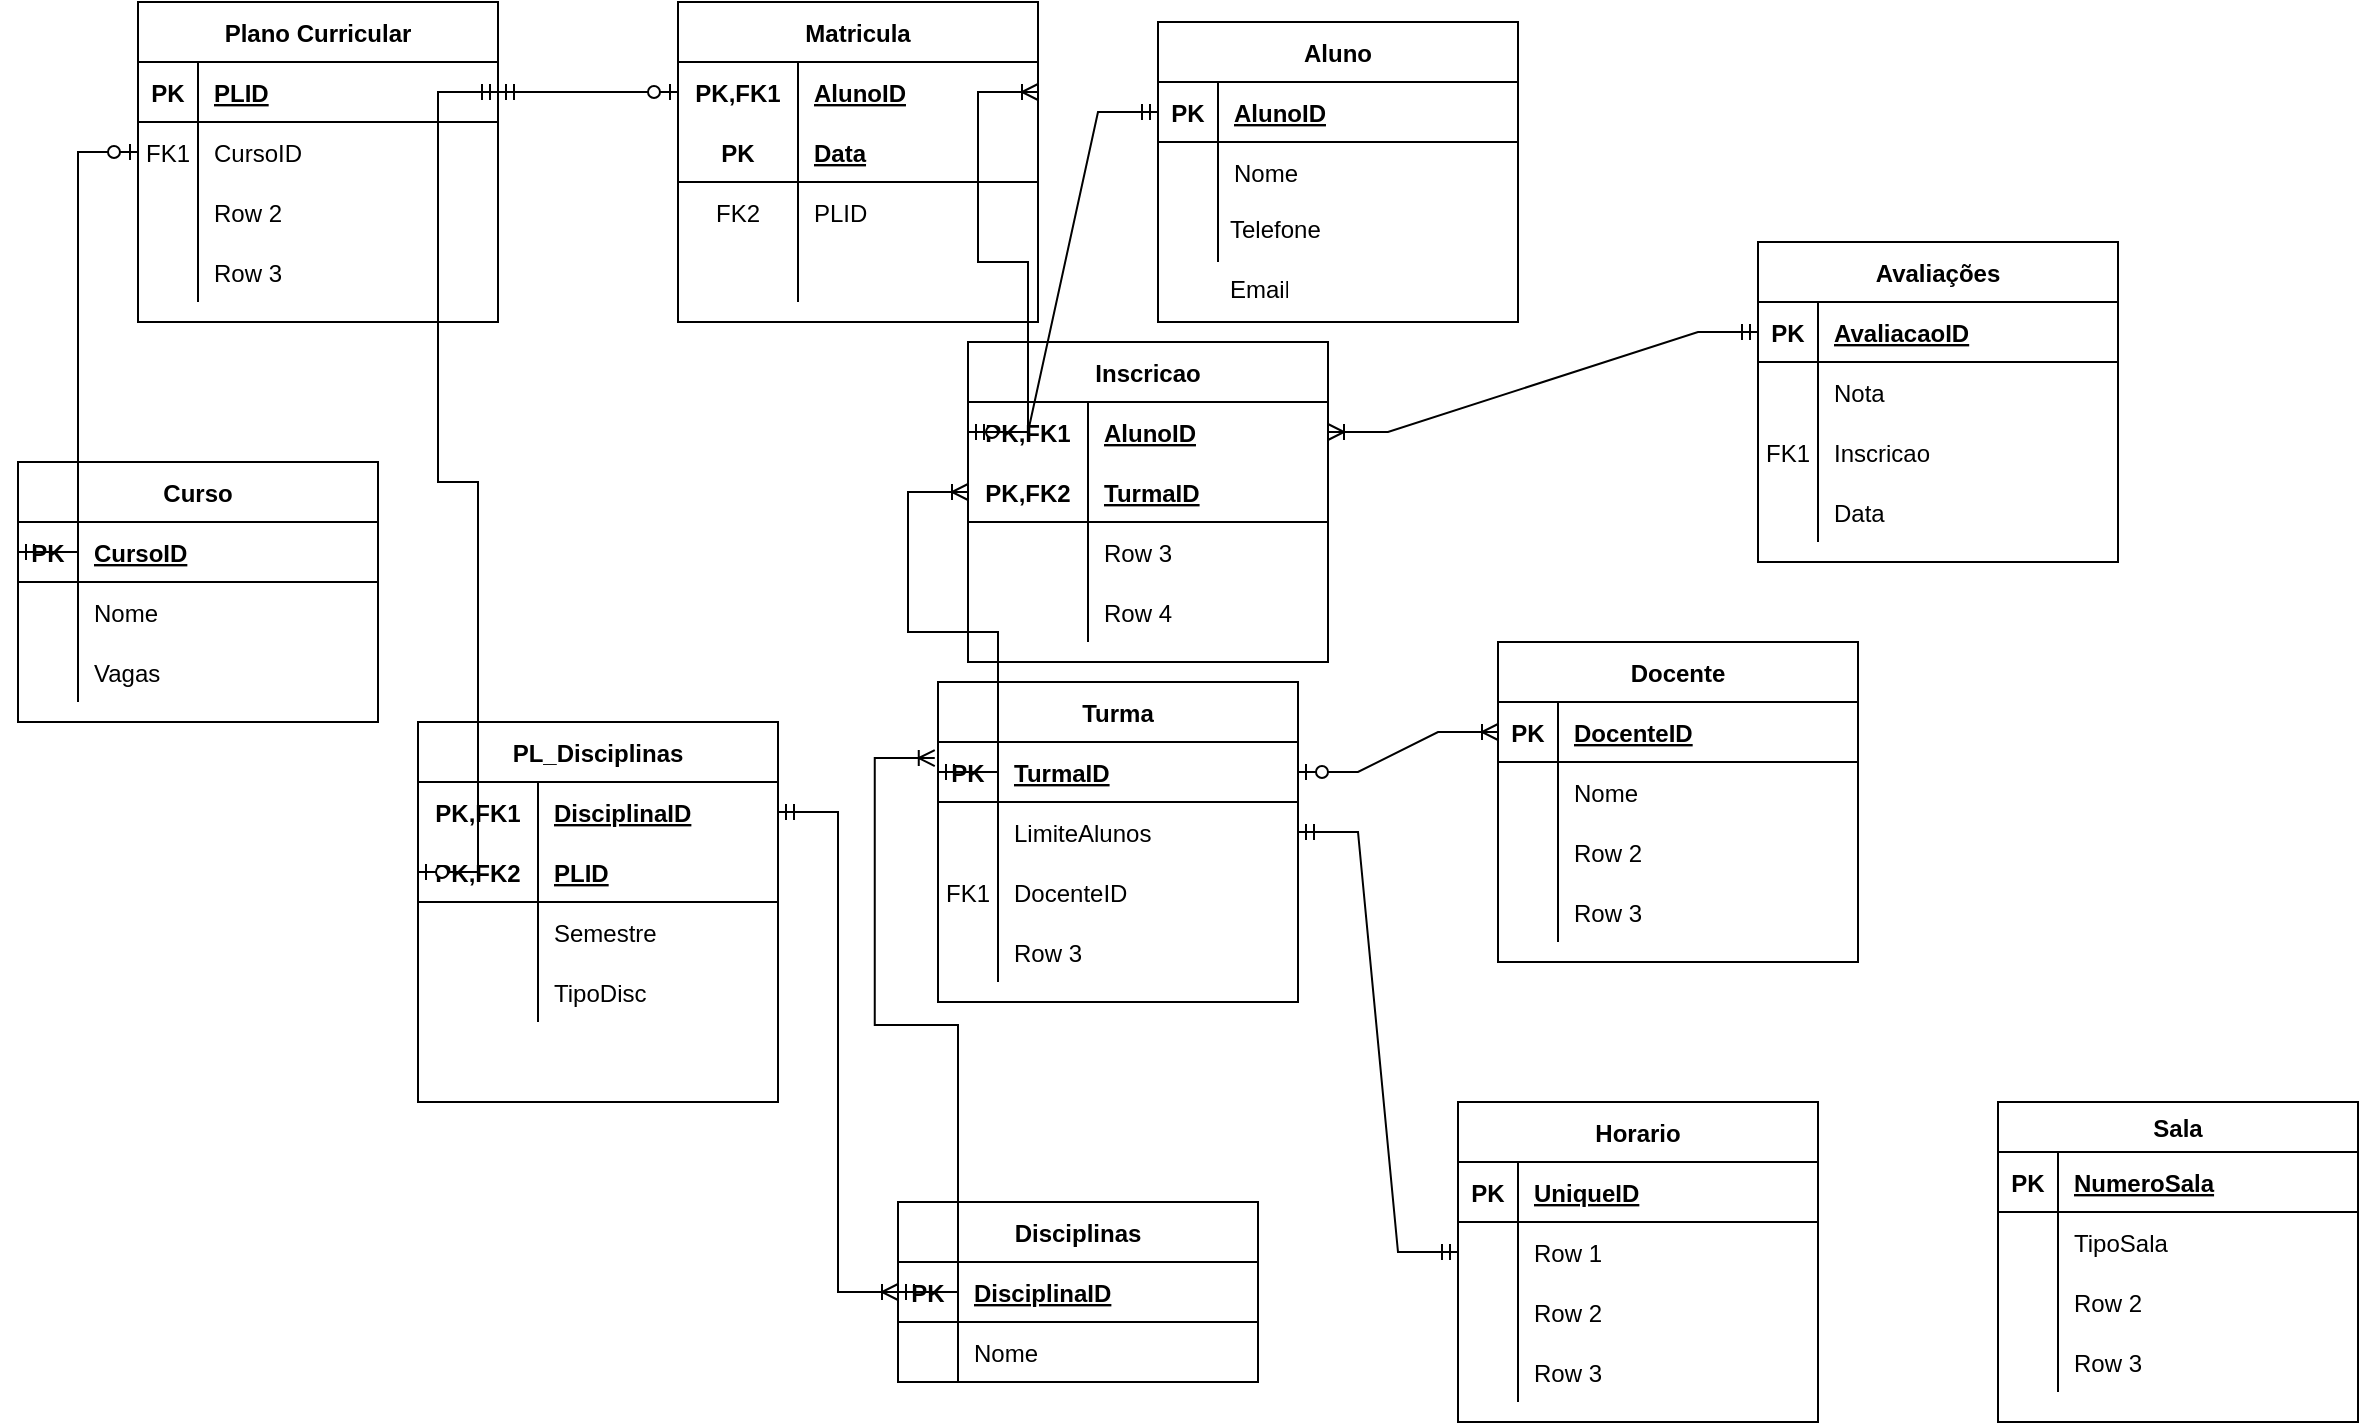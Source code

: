 <mxfile version="17.4.6" type="device"><diagram id="VZK6La9CsZSqoOiLLrhl" name="Page-1"><mxGraphModel dx="1038" dy="532" grid="1" gridSize="10" guides="1" tooltips="1" connect="1" arrows="1" fold="1" page="1" pageScale="1" pageWidth="827" pageHeight="1169" math="0" shadow="0"><root><mxCell id="0"/><mxCell id="1" parent="0"/><mxCell id="WZLXufxHh6z95BoZwG1K-1" value="Curso" style="shape=table;startSize=30;container=1;collapsible=1;childLayout=tableLayout;fixedRows=1;rowLines=0;fontStyle=1;align=center;resizeLast=1;" vertex="1" parent="1"><mxGeometry x="50" y="300" width="180" height="130" as="geometry"/></mxCell><mxCell id="WZLXufxHh6z95BoZwG1K-2" value="" style="shape=tableRow;horizontal=0;startSize=0;swimlaneHead=0;swimlaneBody=0;fillColor=none;collapsible=0;dropTarget=0;points=[[0,0.5],[1,0.5]];portConstraint=eastwest;top=0;left=0;right=0;bottom=1;" vertex="1" parent="WZLXufxHh6z95BoZwG1K-1"><mxGeometry y="30" width="180" height="30" as="geometry"/></mxCell><mxCell id="WZLXufxHh6z95BoZwG1K-3" value="PK" style="shape=partialRectangle;connectable=0;fillColor=none;top=0;left=0;bottom=0;right=0;fontStyle=1;overflow=hidden;" vertex="1" parent="WZLXufxHh6z95BoZwG1K-2"><mxGeometry width="30" height="30" as="geometry"><mxRectangle width="30" height="30" as="alternateBounds"/></mxGeometry></mxCell><mxCell id="WZLXufxHh6z95BoZwG1K-4" value="CursoID" style="shape=partialRectangle;connectable=0;fillColor=none;top=0;left=0;bottom=0;right=0;align=left;spacingLeft=6;fontStyle=5;overflow=hidden;" vertex="1" parent="WZLXufxHh6z95BoZwG1K-2"><mxGeometry x="30" width="150" height="30" as="geometry"><mxRectangle width="150" height="30" as="alternateBounds"/></mxGeometry></mxCell><mxCell id="WZLXufxHh6z95BoZwG1K-5" value="" style="shape=tableRow;horizontal=0;startSize=0;swimlaneHead=0;swimlaneBody=0;fillColor=none;collapsible=0;dropTarget=0;points=[[0,0.5],[1,0.5]];portConstraint=eastwest;top=0;left=0;right=0;bottom=0;" vertex="1" parent="WZLXufxHh6z95BoZwG1K-1"><mxGeometry y="60" width="180" height="30" as="geometry"/></mxCell><mxCell id="WZLXufxHh6z95BoZwG1K-6" value="" style="shape=partialRectangle;connectable=0;fillColor=none;top=0;left=0;bottom=0;right=0;editable=1;overflow=hidden;" vertex="1" parent="WZLXufxHh6z95BoZwG1K-5"><mxGeometry width="30" height="30" as="geometry"><mxRectangle width="30" height="30" as="alternateBounds"/></mxGeometry></mxCell><mxCell id="WZLXufxHh6z95BoZwG1K-7" value="Nome" style="shape=partialRectangle;connectable=0;fillColor=none;top=0;left=0;bottom=0;right=0;align=left;spacingLeft=6;overflow=hidden;" vertex="1" parent="WZLXufxHh6z95BoZwG1K-5"><mxGeometry x="30" width="150" height="30" as="geometry"><mxRectangle width="150" height="30" as="alternateBounds"/></mxGeometry></mxCell><mxCell id="WZLXufxHh6z95BoZwG1K-8" value="" style="shape=tableRow;horizontal=0;startSize=0;swimlaneHead=0;swimlaneBody=0;fillColor=none;collapsible=0;dropTarget=0;points=[[0,0.5],[1,0.5]];portConstraint=eastwest;top=0;left=0;right=0;bottom=0;" vertex="1" parent="WZLXufxHh6z95BoZwG1K-1"><mxGeometry y="90" width="180" height="30" as="geometry"/></mxCell><mxCell id="WZLXufxHh6z95BoZwG1K-9" value="" style="shape=partialRectangle;connectable=0;fillColor=none;top=0;left=0;bottom=0;right=0;editable=1;overflow=hidden;" vertex="1" parent="WZLXufxHh6z95BoZwG1K-8"><mxGeometry width="30" height="30" as="geometry"><mxRectangle width="30" height="30" as="alternateBounds"/></mxGeometry></mxCell><mxCell id="WZLXufxHh6z95BoZwG1K-10" value="Vagas" style="shape=partialRectangle;connectable=0;fillColor=none;top=0;left=0;bottom=0;right=0;align=left;spacingLeft=6;overflow=hidden;" vertex="1" parent="WZLXufxHh6z95BoZwG1K-8"><mxGeometry x="30" width="150" height="30" as="geometry"><mxRectangle width="150" height="30" as="alternateBounds"/></mxGeometry></mxCell><mxCell id="WZLXufxHh6z95BoZwG1K-14" value="Aluno" style="shape=table;startSize=30;container=1;collapsible=1;childLayout=tableLayout;fixedRows=1;rowLines=0;fontStyle=1;align=center;resizeLast=1;" vertex="1" parent="1"><mxGeometry x="620" y="80" width="180" height="150" as="geometry"/></mxCell><mxCell id="WZLXufxHh6z95BoZwG1K-15" value="" style="shape=tableRow;horizontal=0;startSize=0;swimlaneHead=0;swimlaneBody=0;fillColor=none;collapsible=0;dropTarget=0;points=[[0,0.5],[1,0.5]];portConstraint=eastwest;top=0;left=0;right=0;bottom=1;" vertex="1" parent="WZLXufxHh6z95BoZwG1K-14"><mxGeometry y="30" width="180" height="30" as="geometry"/></mxCell><mxCell id="WZLXufxHh6z95BoZwG1K-16" value="PK" style="shape=partialRectangle;connectable=0;fillColor=none;top=0;left=0;bottom=0;right=0;fontStyle=1;overflow=hidden;" vertex="1" parent="WZLXufxHh6z95BoZwG1K-15"><mxGeometry width="30" height="30" as="geometry"><mxRectangle width="30" height="30" as="alternateBounds"/></mxGeometry></mxCell><mxCell id="WZLXufxHh6z95BoZwG1K-17" value="AlunoID" style="shape=partialRectangle;connectable=0;fillColor=none;top=0;left=0;bottom=0;right=0;align=left;spacingLeft=6;fontStyle=5;overflow=hidden;" vertex="1" parent="WZLXufxHh6z95BoZwG1K-15"><mxGeometry x="30" width="150" height="30" as="geometry"><mxRectangle width="150" height="30" as="alternateBounds"/></mxGeometry></mxCell><mxCell id="WZLXufxHh6z95BoZwG1K-18" value="" style="shape=tableRow;horizontal=0;startSize=0;swimlaneHead=0;swimlaneBody=0;fillColor=none;collapsible=0;dropTarget=0;points=[[0,0.5],[1,0.5]];portConstraint=eastwest;top=0;left=0;right=0;bottom=0;" vertex="1" parent="WZLXufxHh6z95BoZwG1K-14"><mxGeometry y="60" width="180" height="30" as="geometry"/></mxCell><mxCell id="WZLXufxHh6z95BoZwG1K-19" value="" style="shape=partialRectangle;connectable=0;fillColor=none;top=0;left=0;bottom=0;right=0;editable=1;overflow=hidden;" vertex="1" parent="WZLXufxHh6z95BoZwG1K-18"><mxGeometry width="30" height="30" as="geometry"><mxRectangle width="30" height="30" as="alternateBounds"/></mxGeometry></mxCell><mxCell id="WZLXufxHh6z95BoZwG1K-20" value="Nome" style="shape=partialRectangle;connectable=0;fillColor=none;top=0;left=0;bottom=0;right=0;align=left;spacingLeft=6;overflow=hidden;" vertex="1" parent="WZLXufxHh6z95BoZwG1K-18"><mxGeometry x="30" width="150" height="30" as="geometry"><mxRectangle width="150" height="30" as="alternateBounds"/></mxGeometry></mxCell><mxCell id="WZLXufxHh6z95BoZwG1K-21" value="" style="shape=tableRow;horizontal=0;startSize=0;swimlaneHead=0;swimlaneBody=0;fillColor=none;collapsible=0;dropTarget=0;points=[[0,0.5],[1,0.5]];portConstraint=eastwest;top=0;left=0;right=0;bottom=0;" vertex="1" parent="WZLXufxHh6z95BoZwG1K-14"><mxGeometry y="90" width="180" height="30" as="geometry"/></mxCell><mxCell id="WZLXufxHh6z95BoZwG1K-22" value="" style="shape=partialRectangle;connectable=0;fillColor=none;top=0;left=0;bottom=0;right=0;editable=1;overflow=hidden;" vertex="1" parent="WZLXufxHh6z95BoZwG1K-21"><mxGeometry width="30" height="30" as="geometry"><mxRectangle width="30" height="30" as="alternateBounds"/></mxGeometry></mxCell><mxCell id="WZLXufxHh6z95BoZwG1K-23" value="" style="shape=partialRectangle;connectable=0;fillColor=none;top=0;left=0;bottom=0;right=0;align=left;spacingLeft=6;overflow=hidden;" vertex="1" parent="WZLXufxHh6z95BoZwG1K-21"><mxGeometry x="30" width="150" height="30" as="geometry"><mxRectangle width="150" height="30" as="alternateBounds"/></mxGeometry></mxCell><mxCell id="WZLXufxHh6z95BoZwG1K-29" value="Plano Curricular" style="shape=table;startSize=30;container=1;collapsible=1;childLayout=tableLayout;fixedRows=1;rowLines=0;fontStyle=1;align=center;resizeLast=1;" vertex="1" parent="1"><mxGeometry x="110" y="70" width="180" height="160" as="geometry"/></mxCell><mxCell id="WZLXufxHh6z95BoZwG1K-30" value="" style="shape=tableRow;horizontal=0;startSize=0;swimlaneHead=0;swimlaneBody=0;fillColor=none;collapsible=0;dropTarget=0;points=[[0,0.5],[1,0.5]];portConstraint=eastwest;top=0;left=0;right=0;bottom=1;" vertex="1" parent="WZLXufxHh6z95BoZwG1K-29"><mxGeometry y="30" width="180" height="30" as="geometry"/></mxCell><mxCell id="WZLXufxHh6z95BoZwG1K-31" value="PK" style="shape=partialRectangle;connectable=0;fillColor=none;top=0;left=0;bottom=0;right=0;fontStyle=1;overflow=hidden;" vertex="1" parent="WZLXufxHh6z95BoZwG1K-30"><mxGeometry width="30" height="30" as="geometry"><mxRectangle width="30" height="30" as="alternateBounds"/></mxGeometry></mxCell><mxCell id="WZLXufxHh6z95BoZwG1K-32" value="PLID" style="shape=partialRectangle;connectable=0;fillColor=none;top=0;left=0;bottom=0;right=0;align=left;spacingLeft=6;fontStyle=5;overflow=hidden;" vertex="1" parent="WZLXufxHh6z95BoZwG1K-30"><mxGeometry x="30" width="150" height="30" as="geometry"><mxRectangle width="150" height="30" as="alternateBounds"/></mxGeometry></mxCell><mxCell id="WZLXufxHh6z95BoZwG1K-33" value="" style="shape=tableRow;horizontal=0;startSize=0;swimlaneHead=0;swimlaneBody=0;fillColor=none;collapsible=0;dropTarget=0;points=[[0,0.5],[1,0.5]];portConstraint=eastwest;top=0;left=0;right=0;bottom=0;" vertex="1" parent="WZLXufxHh6z95BoZwG1K-29"><mxGeometry y="60" width="180" height="30" as="geometry"/></mxCell><mxCell id="WZLXufxHh6z95BoZwG1K-34" value="FK1" style="shape=partialRectangle;connectable=0;fillColor=none;top=0;left=0;bottom=0;right=0;editable=1;overflow=hidden;" vertex="1" parent="WZLXufxHh6z95BoZwG1K-33"><mxGeometry width="30" height="30" as="geometry"><mxRectangle width="30" height="30" as="alternateBounds"/></mxGeometry></mxCell><mxCell id="WZLXufxHh6z95BoZwG1K-35" value="CursoID" style="shape=partialRectangle;connectable=0;fillColor=none;top=0;left=0;bottom=0;right=0;align=left;spacingLeft=6;overflow=hidden;" vertex="1" parent="WZLXufxHh6z95BoZwG1K-33"><mxGeometry x="30" width="150" height="30" as="geometry"><mxRectangle width="150" height="30" as="alternateBounds"/></mxGeometry></mxCell><mxCell id="WZLXufxHh6z95BoZwG1K-36" value="" style="shape=tableRow;horizontal=0;startSize=0;swimlaneHead=0;swimlaneBody=0;fillColor=none;collapsible=0;dropTarget=0;points=[[0,0.5],[1,0.5]];portConstraint=eastwest;top=0;left=0;right=0;bottom=0;" vertex="1" parent="WZLXufxHh6z95BoZwG1K-29"><mxGeometry y="90" width="180" height="30" as="geometry"/></mxCell><mxCell id="WZLXufxHh6z95BoZwG1K-37" value="" style="shape=partialRectangle;connectable=0;fillColor=none;top=0;left=0;bottom=0;right=0;editable=1;overflow=hidden;" vertex="1" parent="WZLXufxHh6z95BoZwG1K-36"><mxGeometry width="30" height="30" as="geometry"><mxRectangle width="30" height="30" as="alternateBounds"/></mxGeometry></mxCell><mxCell id="WZLXufxHh6z95BoZwG1K-38" value="Row 2" style="shape=partialRectangle;connectable=0;fillColor=none;top=0;left=0;bottom=0;right=0;align=left;spacingLeft=6;overflow=hidden;" vertex="1" parent="WZLXufxHh6z95BoZwG1K-36"><mxGeometry x="30" width="150" height="30" as="geometry"><mxRectangle width="150" height="30" as="alternateBounds"/></mxGeometry></mxCell><mxCell id="WZLXufxHh6z95BoZwG1K-39" value="" style="shape=tableRow;horizontal=0;startSize=0;swimlaneHead=0;swimlaneBody=0;fillColor=none;collapsible=0;dropTarget=0;points=[[0,0.5],[1,0.5]];portConstraint=eastwest;top=0;left=0;right=0;bottom=0;" vertex="1" parent="WZLXufxHh6z95BoZwG1K-29"><mxGeometry y="120" width="180" height="30" as="geometry"/></mxCell><mxCell id="WZLXufxHh6z95BoZwG1K-40" value="" style="shape=partialRectangle;connectable=0;fillColor=none;top=0;left=0;bottom=0;right=0;editable=1;overflow=hidden;" vertex="1" parent="WZLXufxHh6z95BoZwG1K-39"><mxGeometry width="30" height="30" as="geometry"><mxRectangle width="30" height="30" as="alternateBounds"/></mxGeometry></mxCell><mxCell id="WZLXufxHh6z95BoZwG1K-41" value="Row 3" style="shape=partialRectangle;connectable=0;fillColor=none;top=0;left=0;bottom=0;right=0;align=left;spacingLeft=6;overflow=hidden;" vertex="1" parent="WZLXufxHh6z95BoZwG1K-39"><mxGeometry x="30" width="150" height="30" as="geometry"><mxRectangle width="150" height="30" as="alternateBounds"/></mxGeometry></mxCell><mxCell id="WZLXufxHh6z95BoZwG1K-42" value="" style="edgeStyle=entityRelationEdgeStyle;fontSize=12;html=1;endArrow=ERzeroToOne;startArrow=ERmandOne;rounded=0;entryX=0;entryY=0.5;entryDx=0;entryDy=0;exitX=0;exitY=0.5;exitDx=0;exitDy=0;" edge="1" parent="1" source="WZLXufxHh6z95BoZwG1K-2" target="WZLXufxHh6z95BoZwG1K-33"><mxGeometry width="100" height="100" relative="1" as="geometry"><mxPoint x="240" y="210" as="sourcePoint"/><mxPoint x="330" y="290" as="targetPoint"/></mxGeometry></mxCell><mxCell id="WZLXufxHh6z95BoZwG1K-43" value="Matricula" style="shape=table;startSize=30;container=1;collapsible=1;childLayout=tableLayout;fixedRows=1;rowLines=0;fontStyle=1;align=center;resizeLast=1;" vertex="1" parent="1"><mxGeometry x="380" y="70" width="180" height="160" as="geometry"/></mxCell><mxCell id="WZLXufxHh6z95BoZwG1K-44" value="" style="shape=tableRow;horizontal=0;startSize=0;swimlaneHead=0;swimlaneBody=0;fillColor=none;collapsible=0;dropTarget=0;points=[[0,0.5],[1,0.5]];portConstraint=eastwest;top=0;left=0;right=0;bottom=0;" vertex="1" parent="WZLXufxHh6z95BoZwG1K-43"><mxGeometry y="30" width="180" height="30" as="geometry"/></mxCell><mxCell id="WZLXufxHh6z95BoZwG1K-45" value="PK,FK1" style="shape=partialRectangle;connectable=0;fillColor=none;top=0;left=0;bottom=0;right=0;fontStyle=1;overflow=hidden;" vertex="1" parent="WZLXufxHh6z95BoZwG1K-44"><mxGeometry width="60" height="30" as="geometry"><mxRectangle width="60" height="30" as="alternateBounds"/></mxGeometry></mxCell><mxCell id="WZLXufxHh6z95BoZwG1K-46" value="AlunoID" style="shape=partialRectangle;connectable=0;fillColor=none;top=0;left=0;bottom=0;right=0;align=left;spacingLeft=6;fontStyle=5;overflow=hidden;" vertex="1" parent="WZLXufxHh6z95BoZwG1K-44"><mxGeometry x="60" width="120" height="30" as="geometry"><mxRectangle width="120" height="30" as="alternateBounds"/></mxGeometry></mxCell><mxCell id="WZLXufxHh6z95BoZwG1K-47" value="" style="shape=tableRow;horizontal=0;startSize=0;swimlaneHead=0;swimlaneBody=0;fillColor=none;collapsible=0;dropTarget=0;points=[[0,0.5],[1,0.5]];portConstraint=eastwest;top=0;left=0;right=0;bottom=1;" vertex="1" parent="WZLXufxHh6z95BoZwG1K-43"><mxGeometry y="60" width="180" height="30" as="geometry"/></mxCell><mxCell id="WZLXufxHh6z95BoZwG1K-48" value="PK" style="shape=partialRectangle;connectable=0;fillColor=none;top=0;left=0;bottom=0;right=0;fontStyle=1;overflow=hidden;" vertex="1" parent="WZLXufxHh6z95BoZwG1K-47"><mxGeometry width="60" height="30" as="geometry"><mxRectangle width="60" height="30" as="alternateBounds"/></mxGeometry></mxCell><mxCell id="WZLXufxHh6z95BoZwG1K-49" value="Data" style="shape=partialRectangle;connectable=0;fillColor=none;top=0;left=0;bottom=0;right=0;align=left;spacingLeft=6;fontStyle=5;overflow=hidden;" vertex="1" parent="WZLXufxHh6z95BoZwG1K-47"><mxGeometry x="60" width="120" height="30" as="geometry"><mxRectangle width="120" height="30" as="alternateBounds"/></mxGeometry></mxCell><mxCell id="WZLXufxHh6z95BoZwG1K-50" value="" style="shape=tableRow;horizontal=0;startSize=0;swimlaneHead=0;swimlaneBody=0;fillColor=none;collapsible=0;dropTarget=0;points=[[0,0.5],[1,0.5]];portConstraint=eastwest;top=0;left=0;right=0;bottom=0;" vertex="1" parent="WZLXufxHh6z95BoZwG1K-43"><mxGeometry y="90" width="180" height="30" as="geometry"/></mxCell><mxCell id="WZLXufxHh6z95BoZwG1K-51" value="FK2" style="shape=partialRectangle;connectable=0;fillColor=none;top=0;left=0;bottom=0;right=0;editable=1;overflow=hidden;" vertex="1" parent="WZLXufxHh6z95BoZwG1K-50"><mxGeometry width="60" height="30" as="geometry"><mxRectangle width="60" height="30" as="alternateBounds"/></mxGeometry></mxCell><mxCell id="WZLXufxHh6z95BoZwG1K-52" value="PLID" style="shape=partialRectangle;connectable=0;fillColor=none;top=0;left=0;bottom=0;right=0;align=left;spacingLeft=6;overflow=hidden;" vertex="1" parent="WZLXufxHh6z95BoZwG1K-50"><mxGeometry x="60" width="120" height="30" as="geometry"><mxRectangle width="120" height="30" as="alternateBounds"/></mxGeometry></mxCell><mxCell id="WZLXufxHh6z95BoZwG1K-53" value="" style="shape=tableRow;horizontal=0;startSize=0;swimlaneHead=0;swimlaneBody=0;fillColor=none;collapsible=0;dropTarget=0;points=[[0,0.5],[1,0.5]];portConstraint=eastwest;top=0;left=0;right=0;bottom=0;" vertex="1" parent="WZLXufxHh6z95BoZwG1K-43"><mxGeometry y="120" width="180" height="30" as="geometry"/></mxCell><mxCell id="WZLXufxHh6z95BoZwG1K-54" value="" style="shape=partialRectangle;connectable=0;fillColor=none;top=0;left=0;bottom=0;right=0;editable=1;overflow=hidden;" vertex="1" parent="WZLXufxHh6z95BoZwG1K-53"><mxGeometry width="60" height="30" as="geometry"><mxRectangle width="60" height="30" as="alternateBounds"/></mxGeometry></mxCell><mxCell id="WZLXufxHh6z95BoZwG1K-55" value="" style="shape=partialRectangle;connectable=0;fillColor=none;top=0;left=0;bottom=0;right=0;align=left;spacingLeft=6;overflow=hidden;" vertex="1" parent="WZLXufxHh6z95BoZwG1K-53"><mxGeometry x="60" width="120" height="30" as="geometry"><mxRectangle width="120" height="30" as="alternateBounds"/></mxGeometry></mxCell><object label="Disciplinas" semestre="" tipo="" id="WZLXufxHh6z95BoZwG1K-59"><mxCell style="shape=table;startSize=30;container=1;collapsible=1;childLayout=tableLayout;fixedRows=1;rowLines=0;fontStyle=1;align=center;resizeLast=1;" vertex="1" parent="1"><mxGeometry x="490" y="670" width="180" height="90" as="geometry"/></mxCell></object><mxCell id="WZLXufxHh6z95BoZwG1K-60" value="" style="shape=tableRow;horizontal=0;startSize=0;swimlaneHead=0;swimlaneBody=0;fillColor=none;collapsible=0;dropTarget=0;points=[[0,0.5],[1,0.5]];portConstraint=eastwest;top=0;left=0;right=0;bottom=1;" vertex="1" parent="WZLXufxHh6z95BoZwG1K-59"><mxGeometry y="30" width="180" height="30" as="geometry"/></mxCell><mxCell id="WZLXufxHh6z95BoZwG1K-61" value="PK" style="shape=partialRectangle;connectable=0;fillColor=none;top=0;left=0;bottom=0;right=0;fontStyle=1;overflow=hidden;" vertex="1" parent="WZLXufxHh6z95BoZwG1K-60"><mxGeometry width="30" height="30" as="geometry"><mxRectangle width="30" height="30" as="alternateBounds"/></mxGeometry></mxCell><mxCell id="WZLXufxHh6z95BoZwG1K-62" value="DisciplinaID" style="shape=partialRectangle;connectable=0;fillColor=none;top=0;left=0;bottom=0;right=0;align=left;spacingLeft=6;fontStyle=5;overflow=hidden;" vertex="1" parent="WZLXufxHh6z95BoZwG1K-60"><mxGeometry x="30" width="150" height="30" as="geometry"><mxRectangle width="150" height="30" as="alternateBounds"/></mxGeometry></mxCell><mxCell id="WZLXufxHh6z95BoZwG1K-63" value="" style="shape=tableRow;horizontal=0;startSize=0;swimlaneHead=0;swimlaneBody=0;fillColor=none;collapsible=0;dropTarget=0;points=[[0,0.5],[1,0.5]];portConstraint=eastwest;top=0;left=0;right=0;bottom=0;" vertex="1" parent="WZLXufxHh6z95BoZwG1K-59"><mxGeometry y="60" width="180" height="30" as="geometry"/></mxCell><mxCell id="WZLXufxHh6z95BoZwG1K-64" value="" style="shape=partialRectangle;connectable=0;fillColor=none;top=0;left=0;bottom=0;right=0;editable=1;overflow=hidden;" vertex="1" parent="WZLXufxHh6z95BoZwG1K-63"><mxGeometry width="30" height="30" as="geometry"><mxRectangle width="30" height="30" as="alternateBounds"/></mxGeometry></mxCell><mxCell id="WZLXufxHh6z95BoZwG1K-65" value="Nome" style="shape=partialRectangle;connectable=0;fillColor=none;top=0;left=0;bottom=0;right=0;align=left;spacingLeft=6;overflow=hidden;" vertex="1" parent="WZLXufxHh6z95BoZwG1K-63"><mxGeometry x="30" width="150" height="30" as="geometry"><mxRectangle width="150" height="30" as="alternateBounds"/></mxGeometry></mxCell><mxCell id="WZLXufxHh6z95BoZwG1K-77" value="Telefone" style="text;strokeColor=none;fillColor=none;spacingLeft=4;spacingRight=4;overflow=hidden;rotatable=0;points=[[0,0.5],[1,0.5]];portConstraint=eastwest;fontSize=12;" vertex="1" parent="1"><mxGeometry x="650" y="170" width="120" height="30" as="geometry"/></mxCell><mxCell id="WZLXufxHh6z95BoZwG1K-78" value="Email" style="text;strokeColor=none;fillColor=none;spacingLeft=4;spacingRight=4;overflow=hidden;rotatable=0;points=[[0,0.5],[1,0.5]];portConstraint=eastwest;fontSize=12;" vertex="1" parent="1"><mxGeometry x="650" y="200" width="40" height="30" as="geometry"/></mxCell><mxCell id="WZLXufxHh6z95BoZwG1K-81" value="PL_Disciplinas" style="shape=table;startSize=30;container=1;collapsible=1;childLayout=tableLayout;fixedRows=1;rowLines=0;fontStyle=1;align=center;resizeLast=1;" vertex="1" parent="1"><mxGeometry x="250" y="430" width="180" height="190" as="geometry"/></mxCell><mxCell id="WZLXufxHh6z95BoZwG1K-82" value="" style="shape=tableRow;horizontal=0;startSize=0;swimlaneHead=0;swimlaneBody=0;fillColor=none;collapsible=0;dropTarget=0;points=[[0,0.5],[1,0.5]];portConstraint=eastwest;top=0;left=0;right=0;bottom=0;" vertex="1" parent="WZLXufxHh6z95BoZwG1K-81"><mxGeometry y="30" width="180" height="30" as="geometry"/></mxCell><mxCell id="WZLXufxHh6z95BoZwG1K-83" value="PK,FK1" style="shape=partialRectangle;connectable=0;fillColor=none;top=0;left=0;bottom=0;right=0;fontStyle=1;overflow=hidden;" vertex="1" parent="WZLXufxHh6z95BoZwG1K-82"><mxGeometry width="60" height="30" as="geometry"><mxRectangle width="60" height="30" as="alternateBounds"/></mxGeometry></mxCell><mxCell id="WZLXufxHh6z95BoZwG1K-84" value="DisciplinaID" style="shape=partialRectangle;connectable=0;fillColor=none;top=0;left=0;bottom=0;right=0;align=left;spacingLeft=6;fontStyle=5;overflow=hidden;" vertex="1" parent="WZLXufxHh6z95BoZwG1K-82"><mxGeometry x="60" width="120" height="30" as="geometry"><mxRectangle width="120" height="30" as="alternateBounds"/></mxGeometry></mxCell><mxCell id="WZLXufxHh6z95BoZwG1K-85" value="" style="shape=tableRow;horizontal=0;startSize=0;swimlaneHead=0;swimlaneBody=0;fillColor=none;collapsible=0;dropTarget=0;points=[[0,0.5],[1,0.5]];portConstraint=eastwest;top=0;left=0;right=0;bottom=1;" vertex="1" parent="WZLXufxHh6z95BoZwG1K-81"><mxGeometry y="60" width="180" height="30" as="geometry"/></mxCell><mxCell id="WZLXufxHh6z95BoZwG1K-86" value="PK,FK2" style="shape=partialRectangle;connectable=0;fillColor=none;top=0;left=0;bottom=0;right=0;fontStyle=1;overflow=hidden;" vertex="1" parent="WZLXufxHh6z95BoZwG1K-85"><mxGeometry width="60" height="30" as="geometry"><mxRectangle width="60" height="30" as="alternateBounds"/></mxGeometry></mxCell><mxCell id="WZLXufxHh6z95BoZwG1K-87" value="PLID" style="shape=partialRectangle;connectable=0;fillColor=none;top=0;left=0;bottom=0;right=0;align=left;spacingLeft=6;fontStyle=5;overflow=hidden;" vertex="1" parent="WZLXufxHh6z95BoZwG1K-85"><mxGeometry x="60" width="120" height="30" as="geometry"><mxRectangle width="120" height="30" as="alternateBounds"/></mxGeometry></mxCell><mxCell id="WZLXufxHh6z95BoZwG1K-88" value="" style="shape=tableRow;horizontal=0;startSize=0;swimlaneHead=0;swimlaneBody=0;fillColor=none;collapsible=0;dropTarget=0;points=[[0,0.5],[1,0.5]];portConstraint=eastwest;top=0;left=0;right=0;bottom=0;" vertex="1" parent="WZLXufxHh6z95BoZwG1K-81"><mxGeometry y="90" width="180" height="30" as="geometry"/></mxCell><mxCell id="WZLXufxHh6z95BoZwG1K-89" value="" style="shape=partialRectangle;connectable=0;fillColor=none;top=0;left=0;bottom=0;right=0;editable=1;overflow=hidden;" vertex="1" parent="WZLXufxHh6z95BoZwG1K-88"><mxGeometry width="60" height="30" as="geometry"><mxRectangle width="60" height="30" as="alternateBounds"/></mxGeometry></mxCell><mxCell id="WZLXufxHh6z95BoZwG1K-90" value="Semestre" style="shape=partialRectangle;connectable=0;fillColor=none;top=0;left=0;bottom=0;right=0;align=left;spacingLeft=6;overflow=hidden;" vertex="1" parent="WZLXufxHh6z95BoZwG1K-88"><mxGeometry x="60" width="120" height="30" as="geometry"><mxRectangle width="120" height="30" as="alternateBounds"/></mxGeometry></mxCell><mxCell id="WZLXufxHh6z95BoZwG1K-91" value="" style="shape=tableRow;horizontal=0;startSize=0;swimlaneHead=0;swimlaneBody=0;fillColor=none;collapsible=0;dropTarget=0;points=[[0,0.5],[1,0.5]];portConstraint=eastwest;top=0;left=0;right=0;bottom=0;" vertex="1" parent="WZLXufxHh6z95BoZwG1K-81"><mxGeometry y="120" width="180" height="30" as="geometry"/></mxCell><mxCell id="WZLXufxHh6z95BoZwG1K-92" value="" style="shape=partialRectangle;connectable=0;fillColor=none;top=0;left=0;bottom=0;right=0;editable=1;overflow=hidden;" vertex="1" parent="WZLXufxHh6z95BoZwG1K-91"><mxGeometry width="60" height="30" as="geometry"><mxRectangle width="60" height="30" as="alternateBounds"/></mxGeometry></mxCell><mxCell id="WZLXufxHh6z95BoZwG1K-93" value="TipoDisc" style="shape=partialRectangle;connectable=0;fillColor=none;top=0;left=0;bottom=0;right=0;align=left;spacingLeft=6;overflow=hidden;" vertex="1" parent="WZLXufxHh6z95BoZwG1K-91"><mxGeometry x="60" width="120" height="30" as="geometry"><mxRectangle width="120" height="30" as="alternateBounds"/></mxGeometry></mxCell><mxCell id="WZLXufxHh6z95BoZwG1K-97" value="" style="edgeStyle=entityRelationEdgeStyle;fontSize=12;html=1;endArrow=ERzeroToOne;startArrow=ERmandOne;rounded=0;entryX=0;entryY=0.5;entryDx=0;entryDy=0;exitX=1;exitY=0.5;exitDx=0;exitDy=0;" edge="1" parent="1" source="WZLXufxHh6z95BoZwG1K-30" target="WZLXufxHh6z95BoZwG1K-44"><mxGeometry width="100" height="100" relative="1" as="geometry"><mxPoint x="360" y="370" as="sourcePoint"/><mxPoint x="460" y="270" as="targetPoint"/></mxGeometry></mxCell><mxCell id="WZLXufxHh6z95BoZwG1K-98" value="" style="edgeStyle=entityRelationEdgeStyle;fontSize=12;html=1;endArrow=ERzeroToOne;startArrow=ERmandOne;rounded=0;entryX=0;entryY=0.5;entryDx=0;entryDy=0;exitX=1;exitY=0.5;exitDx=0;exitDy=0;" edge="1" parent="1" source="WZLXufxHh6z95BoZwG1K-30" target="WZLXufxHh6z95BoZwG1K-85"><mxGeometry width="100" height="100" relative="1" as="geometry"><mxPoint x="360" y="370" as="sourcePoint"/><mxPoint x="460" y="270" as="targetPoint"/></mxGeometry></mxCell><mxCell id="WZLXufxHh6z95BoZwG1K-102" value="Turma" style="shape=table;startSize=30;container=1;collapsible=1;childLayout=tableLayout;fixedRows=1;rowLines=0;fontStyle=1;align=center;resizeLast=1;" vertex="1" parent="1"><mxGeometry x="510" y="410" width="180" height="160" as="geometry"/></mxCell><mxCell id="WZLXufxHh6z95BoZwG1K-103" value="" style="shape=tableRow;horizontal=0;startSize=0;swimlaneHead=0;swimlaneBody=0;fillColor=none;collapsible=0;dropTarget=0;points=[[0,0.5],[1,0.5]];portConstraint=eastwest;top=0;left=0;right=0;bottom=1;" vertex="1" parent="WZLXufxHh6z95BoZwG1K-102"><mxGeometry y="30" width="180" height="30" as="geometry"/></mxCell><mxCell id="WZLXufxHh6z95BoZwG1K-104" value="PK" style="shape=partialRectangle;connectable=0;fillColor=none;top=0;left=0;bottom=0;right=0;fontStyle=1;overflow=hidden;" vertex="1" parent="WZLXufxHh6z95BoZwG1K-103"><mxGeometry width="30" height="30" as="geometry"><mxRectangle width="30" height="30" as="alternateBounds"/></mxGeometry></mxCell><mxCell id="WZLXufxHh6z95BoZwG1K-105" value="TurmaID" style="shape=partialRectangle;connectable=0;fillColor=none;top=0;left=0;bottom=0;right=0;align=left;spacingLeft=6;fontStyle=5;overflow=hidden;" vertex="1" parent="WZLXufxHh6z95BoZwG1K-103"><mxGeometry x="30" width="150" height="30" as="geometry"><mxRectangle width="150" height="30" as="alternateBounds"/></mxGeometry></mxCell><mxCell id="WZLXufxHh6z95BoZwG1K-106" value="" style="shape=tableRow;horizontal=0;startSize=0;swimlaneHead=0;swimlaneBody=0;fillColor=none;collapsible=0;dropTarget=0;points=[[0,0.5],[1,0.5]];portConstraint=eastwest;top=0;left=0;right=0;bottom=0;" vertex="1" parent="WZLXufxHh6z95BoZwG1K-102"><mxGeometry y="60" width="180" height="30" as="geometry"/></mxCell><mxCell id="WZLXufxHh6z95BoZwG1K-107" value="" style="shape=partialRectangle;connectable=0;fillColor=none;top=0;left=0;bottom=0;right=0;editable=1;overflow=hidden;" vertex="1" parent="WZLXufxHh6z95BoZwG1K-106"><mxGeometry width="30" height="30" as="geometry"><mxRectangle width="30" height="30" as="alternateBounds"/></mxGeometry></mxCell><mxCell id="WZLXufxHh6z95BoZwG1K-108" value="LimiteAlunos" style="shape=partialRectangle;connectable=0;fillColor=none;top=0;left=0;bottom=0;right=0;align=left;spacingLeft=6;overflow=hidden;" vertex="1" parent="WZLXufxHh6z95BoZwG1K-106"><mxGeometry x="30" width="150" height="30" as="geometry"><mxRectangle width="150" height="30" as="alternateBounds"/></mxGeometry></mxCell><mxCell id="WZLXufxHh6z95BoZwG1K-109" value="" style="shape=tableRow;horizontal=0;startSize=0;swimlaneHead=0;swimlaneBody=0;fillColor=none;collapsible=0;dropTarget=0;points=[[0,0.5],[1,0.5]];portConstraint=eastwest;top=0;left=0;right=0;bottom=0;" vertex="1" parent="WZLXufxHh6z95BoZwG1K-102"><mxGeometry y="90" width="180" height="30" as="geometry"/></mxCell><mxCell id="WZLXufxHh6z95BoZwG1K-110" value="FK1" style="shape=partialRectangle;connectable=0;fillColor=none;top=0;left=0;bottom=0;right=0;editable=1;overflow=hidden;" vertex="1" parent="WZLXufxHh6z95BoZwG1K-109"><mxGeometry width="30" height="30" as="geometry"><mxRectangle width="30" height="30" as="alternateBounds"/></mxGeometry></mxCell><mxCell id="WZLXufxHh6z95BoZwG1K-111" value="DocenteID" style="shape=partialRectangle;connectable=0;fillColor=none;top=0;left=0;bottom=0;right=0;align=left;spacingLeft=6;overflow=hidden;" vertex="1" parent="WZLXufxHh6z95BoZwG1K-109"><mxGeometry x="30" width="150" height="30" as="geometry"><mxRectangle width="150" height="30" as="alternateBounds"/></mxGeometry></mxCell><mxCell id="WZLXufxHh6z95BoZwG1K-112" value="" style="shape=tableRow;horizontal=0;startSize=0;swimlaneHead=0;swimlaneBody=0;fillColor=none;collapsible=0;dropTarget=0;points=[[0,0.5],[1,0.5]];portConstraint=eastwest;top=0;left=0;right=0;bottom=0;" vertex="1" parent="WZLXufxHh6z95BoZwG1K-102"><mxGeometry y="120" width="180" height="30" as="geometry"/></mxCell><mxCell id="WZLXufxHh6z95BoZwG1K-113" value="" style="shape=partialRectangle;connectable=0;fillColor=none;top=0;left=0;bottom=0;right=0;editable=1;overflow=hidden;" vertex="1" parent="WZLXufxHh6z95BoZwG1K-112"><mxGeometry width="30" height="30" as="geometry"><mxRectangle width="30" height="30" as="alternateBounds"/></mxGeometry></mxCell><mxCell id="WZLXufxHh6z95BoZwG1K-114" value="Row 3" style="shape=partialRectangle;connectable=0;fillColor=none;top=0;left=0;bottom=0;right=0;align=left;spacingLeft=6;overflow=hidden;" vertex="1" parent="WZLXufxHh6z95BoZwG1K-112"><mxGeometry x="30" width="150" height="30" as="geometry"><mxRectangle width="150" height="30" as="alternateBounds"/></mxGeometry></mxCell><mxCell id="WZLXufxHh6z95BoZwG1K-116" value="Docente" style="shape=table;startSize=30;container=1;collapsible=1;childLayout=tableLayout;fixedRows=1;rowLines=0;fontStyle=1;align=center;resizeLast=1;" vertex="1" parent="1"><mxGeometry x="790" y="390" width="180" height="160" as="geometry"/></mxCell><mxCell id="WZLXufxHh6z95BoZwG1K-117" value="" style="shape=tableRow;horizontal=0;startSize=0;swimlaneHead=0;swimlaneBody=0;fillColor=none;collapsible=0;dropTarget=0;points=[[0,0.5],[1,0.5]];portConstraint=eastwest;top=0;left=0;right=0;bottom=1;" vertex="1" parent="WZLXufxHh6z95BoZwG1K-116"><mxGeometry y="30" width="180" height="30" as="geometry"/></mxCell><mxCell id="WZLXufxHh6z95BoZwG1K-118" value="PK" style="shape=partialRectangle;connectable=0;fillColor=none;top=0;left=0;bottom=0;right=0;fontStyle=1;overflow=hidden;" vertex="1" parent="WZLXufxHh6z95BoZwG1K-117"><mxGeometry width="30" height="30" as="geometry"><mxRectangle width="30" height="30" as="alternateBounds"/></mxGeometry></mxCell><mxCell id="WZLXufxHh6z95BoZwG1K-119" value="DocenteID" style="shape=partialRectangle;connectable=0;fillColor=none;top=0;left=0;bottom=0;right=0;align=left;spacingLeft=6;fontStyle=5;overflow=hidden;" vertex="1" parent="WZLXufxHh6z95BoZwG1K-117"><mxGeometry x="30" width="150" height="30" as="geometry"><mxRectangle width="150" height="30" as="alternateBounds"/></mxGeometry></mxCell><mxCell id="WZLXufxHh6z95BoZwG1K-120" value="" style="shape=tableRow;horizontal=0;startSize=0;swimlaneHead=0;swimlaneBody=0;fillColor=none;collapsible=0;dropTarget=0;points=[[0,0.5],[1,0.5]];portConstraint=eastwest;top=0;left=0;right=0;bottom=0;" vertex="1" parent="WZLXufxHh6z95BoZwG1K-116"><mxGeometry y="60" width="180" height="30" as="geometry"/></mxCell><mxCell id="WZLXufxHh6z95BoZwG1K-121" value="" style="shape=partialRectangle;connectable=0;fillColor=none;top=0;left=0;bottom=0;right=0;editable=1;overflow=hidden;" vertex="1" parent="WZLXufxHh6z95BoZwG1K-120"><mxGeometry width="30" height="30" as="geometry"><mxRectangle width="30" height="30" as="alternateBounds"/></mxGeometry></mxCell><mxCell id="WZLXufxHh6z95BoZwG1K-122" value="Nome" style="shape=partialRectangle;connectable=0;fillColor=none;top=0;left=0;bottom=0;right=0;align=left;spacingLeft=6;overflow=hidden;" vertex="1" parent="WZLXufxHh6z95BoZwG1K-120"><mxGeometry x="30" width="150" height="30" as="geometry"><mxRectangle width="150" height="30" as="alternateBounds"/></mxGeometry></mxCell><mxCell id="WZLXufxHh6z95BoZwG1K-123" value="" style="shape=tableRow;horizontal=0;startSize=0;swimlaneHead=0;swimlaneBody=0;fillColor=none;collapsible=0;dropTarget=0;points=[[0,0.5],[1,0.5]];portConstraint=eastwest;top=0;left=0;right=0;bottom=0;" vertex="1" parent="WZLXufxHh6z95BoZwG1K-116"><mxGeometry y="90" width="180" height="30" as="geometry"/></mxCell><mxCell id="WZLXufxHh6z95BoZwG1K-124" value="" style="shape=partialRectangle;connectable=0;fillColor=none;top=0;left=0;bottom=0;right=0;editable=1;overflow=hidden;" vertex="1" parent="WZLXufxHh6z95BoZwG1K-123"><mxGeometry width="30" height="30" as="geometry"><mxRectangle width="30" height="30" as="alternateBounds"/></mxGeometry></mxCell><mxCell id="WZLXufxHh6z95BoZwG1K-125" value="Row 2" style="shape=partialRectangle;connectable=0;fillColor=none;top=0;left=0;bottom=0;right=0;align=left;spacingLeft=6;overflow=hidden;" vertex="1" parent="WZLXufxHh6z95BoZwG1K-123"><mxGeometry x="30" width="150" height="30" as="geometry"><mxRectangle width="150" height="30" as="alternateBounds"/></mxGeometry></mxCell><mxCell id="WZLXufxHh6z95BoZwG1K-126" value="" style="shape=tableRow;horizontal=0;startSize=0;swimlaneHead=0;swimlaneBody=0;fillColor=none;collapsible=0;dropTarget=0;points=[[0,0.5],[1,0.5]];portConstraint=eastwest;top=0;left=0;right=0;bottom=0;" vertex="1" parent="WZLXufxHh6z95BoZwG1K-116"><mxGeometry y="120" width="180" height="30" as="geometry"/></mxCell><mxCell id="WZLXufxHh6z95BoZwG1K-127" value="" style="shape=partialRectangle;connectable=0;fillColor=none;top=0;left=0;bottom=0;right=0;editable=1;overflow=hidden;" vertex="1" parent="WZLXufxHh6z95BoZwG1K-126"><mxGeometry width="30" height="30" as="geometry"><mxRectangle width="30" height="30" as="alternateBounds"/></mxGeometry></mxCell><mxCell id="WZLXufxHh6z95BoZwG1K-128" value="Row 3" style="shape=partialRectangle;connectable=0;fillColor=none;top=0;left=0;bottom=0;right=0;align=left;spacingLeft=6;overflow=hidden;" vertex="1" parent="WZLXufxHh6z95BoZwG1K-126"><mxGeometry x="30" width="150" height="30" as="geometry"><mxRectangle width="150" height="30" as="alternateBounds"/></mxGeometry></mxCell><mxCell id="WZLXufxHh6z95BoZwG1K-130" value="Inscricao" style="shape=table;startSize=30;container=1;collapsible=1;childLayout=tableLayout;fixedRows=1;rowLines=0;fontStyle=1;align=center;resizeLast=1;" vertex="1" parent="1"><mxGeometry x="525" y="240" width="180" height="160" as="geometry"/></mxCell><mxCell id="WZLXufxHh6z95BoZwG1K-131" value="" style="shape=tableRow;horizontal=0;startSize=0;swimlaneHead=0;swimlaneBody=0;fillColor=none;collapsible=0;dropTarget=0;points=[[0,0.5],[1,0.5]];portConstraint=eastwest;top=0;left=0;right=0;bottom=0;" vertex="1" parent="WZLXufxHh6z95BoZwG1K-130"><mxGeometry y="30" width="180" height="30" as="geometry"/></mxCell><mxCell id="WZLXufxHh6z95BoZwG1K-132" value="PK,FK1" style="shape=partialRectangle;connectable=0;fillColor=none;top=0;left=0;bottom=0;right=0;fontStyle=1;overflow=hidden;" vertex="1" parent="WZLXufxHh6z95BoZwG1K-131"><mxGeometry width="60" height="30" as="geometry"><mxRectangle width="60" height="30" as="alternateBounds"/></mxGeometry></mxCell><mxCell id="WZLXufxHh6z95BoZwG1K-133" value="AlunoID" style="shape=partialRectangle;connectable=0;fillColor=none;top=0;left=0;bottom=0;right=0;align=left;spacingLeft=6;fontStyle=5;overflow=hidden;" vertex="1" parent="WZLXufxHh6z95BoZwG1K-131"><mxGeometry x="60" width="120" height="30" as="geometry"><mxRectangle width="120" height="30" as="alternateBounds"/></mxGeometry></mxCell><mxCell id="WZLXufxHh6z95BoZwG1K-134" value="" style="shape=tableRow;horizontal=0;startSize=0;swimlaneHead=0;swimlaneBody=0;fillColor=none;collapsible=0;dropTarget=0;points=[[0,0.5],[1,0.5]];portConstraint=eastwest;top=0;left=0;right=0;bottom=1;" vertex="1" parent="WZLXufxHh6z95BoZwG1K-130"><mxGeometry y="60" width="180" height="30" as="geometry"/></mxCell><mxCell id="WZLXufxHh6z95BoZwG1K-135" value="PK,FK2" style="shape=partialRectangle;connectable=0;fillColor=none;top=0;left=0;bottom=0;right=0;fontStyle=1;overflow=hidden;" vertex="1" parent="WZLXufxHh6z95BoZwG1K-134"><mxGeometry width="60" height="30" as="geometry"><mxRectangle width="60" height="30" as="alternateBounds"/></mxGeometry></mxCell><mxCell id="WZLXufxHh6z95BoZwG1K-136" value="TurmaID" style="shape=partialRectangle;connectable=0;fillColor=none;top=0;left=0;bottom=0;right=0;align=left;spacingLeft=6;fontStyle=5;overflow=hidden;" vertex="1" parent="WZLXufxHh6z95BoZwG1K-134"><mxGeometry x="60" width="120" height="30" as="geometry"><mxRectangle width="120" height="30" as="alternateBounds"/></mxGeometry></mxCell><mxCell id="WZLXufxHh6z95BoZwG1K-137" value="" style="shape=tableRow;horizontal=0;startSize=0;swimlaneHead=0;swimlaneBody=0;fillColor=none;collapsible=0;dropTarget=0;points=[[0,0.5],[1,0.5]];portConstraint=eastwest;top=0;left=0;right=0;bottom=0;" vertex="1" parent="WZLXufxHh6z95BoZwG1K-130"><mxGeometry y="90" width="180" height="30" as="geometry"/></mxCell><mxCell id="WZLXufxHh6z95BoZwG1K-138" value="" style="shape=partialRectangle;connectable=0;fillColor=none;top=0;left=0;bottom=0;right=0;editable=1;overflow=hidden;" vertex="1" parent="WZLXufxHh6z95BoZwG1K-137"><mxGeometry width="60" height="30" as="geometry"><mxRectangle width="60" height="30" as="alternateBounds"/></mxGeometry></mxCell><mxCell id="WZLXufxHh6z95BoZwG1K-139" value="Row 3" style="shape=partialRectangle;connectable=0;fillColor=none;top=0;left=0;bottom=0;right=0;align=left;spacingLeft=6;overflow=hidden;" vertex="1" parent="WZLXufxHh6z95BoZwG1K-137"><mxGeometry x="60" width="120" height="30" as="geometry"><mxRectangle width="120" height="30" as="alternateBounds"/></mxGeometry></mxCell><mxCell id="WZLXufxHh6z95BoZwG1K-140" value="" style="shape=tableRow;horizontal=0;startSize=0;swimlaneHead=0;swimlaneBody=0;fillColor=none;collapsible=0;dropTarget=0;points=[[0,0.5],[1,0.5]];portConstraint=eastwest;top=0;left=0;right=0;bottom=0;" vertex="1" parent="WZLXufxHh6z95BoZwG1K-130"><mxGeometry y="120" width="180" height="30" as="geometry"/></mxCell><mxCell id="WZLXufxHh6z95BoZwG1K-141" value="" style="shape=partialRectangle;connectable=0;fillColor=none;top=0;left=0;bottom=0;right=0;editable=1;overflow=hidden;" vertex="1" parent="WZLXufxHh6z95BoZwG1K-140"><mxGeometry width="60" height="30" as="geometry"><mxRectangle width="60" height="30" as="alternateBounds"/></mxGeometry></mxCell><mxCell id="WZLXufxHh6z95BoZwG1K-142" value="Row 4" style="shape=partialRectangle;connectable=0;fillColor=none;top=0;left=0;bottom=0;right=0;align=left;spacingLeft=6;overflow=hidden;" vertex="1" parent="WZLXufxHh6z95BoZwG1K-140"><mxGeometry x="60" width="120" height="30" as="geometry"><mxRectangle width="120" height="30" as="alternateBounds"/></mxGeometry></mxCell><mxCell id="WZLXufxHh6z95BoZwG1K-143" value="" style="edgeStyle=entityRelationEdgeStyle;fontSize=12;html=1;endArrow=ERzeroToOne;startArrow=ERmandOne;rounded=0;entryX=0;entryY=0.5;entryDx=0;entryDy=0;exitX=0;exitY=0.5;exitDx=0;exitDy=0;" edge="1" parent="1" source="WZLXufxHh6z95BoZwG1K-15" target="WZLXufxHh6z95BoZwG1K-131"><mxGeometry width="100" height="100" relative="1" as="geometry"><mxPoint x="480" y="390" as="sourcePoint"/><mxPoint x="580" y="290" as="targetPoint"/></mxGeometry></mxCell><mxCell id="WZLXufxHh6z95BoZwG1K-145" value="Sala" style="shape=table;startSize=25;container=1;collapsible=1;childLayout=tableLayout;fixedRows=1;rowLines=0;fontStyle=1;align=center;resizeLast=1;" vertex="1" parent="1"><mxGeometry x="1040" y="620" width="180" height="160" as="geometry"/></mxCell><mxCell id="WZLXufxHh6z95BoZwG1K-146" value="" style="shape=tableRow;horizontal=0;startSize=0;swimlaneHead=0;swimlaneBody=0;fillColor=none;collapsible=0;dropTarget=0;points=[[0,0.5],[1,0.5]];portConstraint=eastwest;top=0;left=0;right=0;bottom=1;" vertex="1" parent="WZLXufxHh6z95BoZwG1K-145"><mxGeometry y="25" width="180" height="30" as="geometry"/></mxCell><mxCell id="WZLXufxHh6z95BoZwG1K-147" value="PK" style="shape=partialRectangle;connectable=0;fillColor=none;top=0;left=0;bottom=0;right=0;fontStyle=1;overflow=hidden;" vertex="1" parent="WZLXufxHh6z95BoZwG1K-146"><mxGeometry width="30" height="30" as="geometry"><mxRectangle width="30" height="30" as="alternateBounds"/></mxGeometry></mxCell><mxCell id="WZLXufxHh6z95BoZwG1K-148" value="NumeroSala" style="shape=partialRectangle;connectable=0;fillColor=none;top=0;left=0;bottom=0;right=0;align=left;spacingLeft=6;fontStyle=5;overflow=hidden;" vertex="1" parent="WZLXufxHh6z95BoZwG1K-146"><mxGeometry x="30" width="150" height="30" as="geometry"><mxRectangle width="150" height="30" as="alternateBounds"/></mxGeometry></mxCell><mxCell id="WZLXufxHh6z95BoZwG1K-149" value="" style="shape=tableRow;horizontal=0;startSize=0;swimlaneHead=0;swimlaneBody=0;fillColor=none;collapsible=0;dropTarget=0;points=[[0,0.5],[1,0.5]];portConstraint=eastwest;top=0;left=0;right=0;bottom=0;" vertex="1" parent="WZLXufxHh6z95BoZwG1K-145"><mxGeometry y="55" width="180" height="30" as="geometry"/></mxCell><mxCell id="WZLXufxHh6z95BoZwG1K-150" value="" style="shape=partialRectangle;connectable=0;fillColor=none;top=0;left=0;bottom=0;right=0;editable=1;overflow=hidden;" vertex="1" parent="WZLXufxHh6z95BoZwG1K-149"><mxGeometry width="30" height="30" as="geometry"><mxRectangle width="30" height="30" as="alternateBounds"/></mxGeometry></mxCell><mxCell id="WZLXufxHh6z95BoZwG1K-151" value="TipoSala" style="shape=partialRectangle;connectable=0;fillColor=none;top=0;left=0;bottom=0;right=0;align=left;spacingLeft=6;overflow=hidden;" vertex="1" parent="WZLXufxHh6z95BoZwG1K-149"><mxGeometry x="30" width="150" height="30" as="geometry"><mxRectangle width="150" height="30" as="alternateBounds"/></mxGeometry></mxCell><mxCell id="WZLXufxHh6z95BoZwG1K-152" value="" style="shape=tableRow;horizontal=0;startSize=0;swimlaneHead=0;swimlaneBody=0;fillColor=none;collapsible=0;dropTarget=0;points=[[0,0.5],[1,0.5]];portConstraint=eastwest;top=0;left=0;right=0;bottom=0;" vertex="1" parent="WZLXufxHh6z95BoZwG1K-145"><mxGeometry y="85" width="180" height="30" as="geometry"/></mxCell><mxCell id="WZLXufxHh6z95BoZwG1K-153" value="" style="shape=partialRectangle;connectable=0;fillColor=none;top=0;left=0;bottom=0;right=0;editable=1;overflow=hidden;" vertex="1" parent="WZLXufxHh6z95BoZwG1K-152"><mxGeometry width="30" height="30" as="geometry"><mxRectangle width="30" height="30" as="alternateBounds"/></mxGeometry></mxCell><mxCell id="WZLXufxHh6z95BoZwG1K-154" value="Row 2" style="shape=partialRectangle;connectable=0;fillColor=none;top=0;left=0;bottom=0;right=0;align=left;spacingLeft=6;overflow=hidden;" vertex="1" parent="WZLXufxHh6z95BoZwG1K-152"><mxGeometry x="30" width="150" height="30" as="geometry"><mxRectangle width="150" height="30" as="alternateBounds"/></mxGeometry></mxCell><mxCell id="WZLXufxHh6z95BoZwG1K-155" value="" style="shape=tableRow;horizontal=0;startSize=0;swimlaneHead=0;swimlaneBody=0;fillColor=none;collapsible=0;dropTarget=0;points=[[0,0.5],[1,0.5]];portConstraint=eastwest;top=0;left=0;right=0;bottom=0;" vertex="1" parent="WZLXufxHh6z95BoZwG1K-145"><mxGeometry y="115" width="180" height="30" as="geometry"/></mxCell><mxCell id="WZLXufxHh6z95BoZwG1K-156" value="" style="shape=partialRectangle;connectable=0;fillColor=none;top=0;left=0;bottom=0;right=0;editable=1;overflow=hidden;" vertex="1" parent="WZLXufxHh6z95BoZwG1K-155"><mxGeometry width="30" height="30" as="geometry"><mxRectangle width="30" height="30" as="alternateBounds"/></mxGeometry></mxCell><mxCell id="WZLXufxHh6z95BoZwG1K-157" value="Row 3" style="shape=partialRectangle;connectable=0;fillColor=none;top=0;left=0;bottom=0;right=0;align=left;spacingLeft=6;overflow=hidden;" vertex="1" parent="WZLXufxHh6z95BoZwG1K-155"><mxGeometry x="30" width="150" height="30" as="geometry"><mxRectangle width="150" height="30" as="alternateBounds"/></mxGeometry></mxCell><mxCell id="WZLXufxHh6z95BoZwG1K-158" value="Avaliações" style="shape=table;startSize=30;container=1;collapsible=1;childLayout=tableLayout;fixedRows=1;rowLines=0;fontStyle=1;align=center;resizeLast=1;" vertex="1" parent="1"><mxGeometry x="920" y="190" width="180" height="160" as="geometry"/></mxCell><mxCell id="WZLXufxHh6z95BoZwG1K-159" value="" style="shape=tableRow;horizontal=0;startSize=0;swimlaneHead=0;swimlaneBody=0;fillColor=none;collapsible=0;dropTarget=0;points=[[0,0.5],[1,0.5]];portConstraint=eastwest;top=0;left=0;right=0;bottom=1;" vertex="1" parent="WZLXufxHh6z95BoZwG1K-158"><mxGeometry y="30" width="180" height="30" as="geometry"/></mxCell><mxCell id="WZLXufxHh6z95BoZwG1K-160" value="PK" style="shape=partialRectangle;connectable=0;fillColor=none;top=0;left=0;bottom=0;right=0;fontStyle=1;overflow=hidden;" vertex="1" parent="WZLXufxHh6z95BoZwG1K-159"><mxGeometry width="30" height="30" as="geometry"><mxRectangle width="30" height="30" as="alternateBounds"/></mxGeometry></mxCell><mxCell id="WZLXufxHh6z95BoZwG1K-161" value="AvaliacaoID" style="shape=partialRectangle;connectable=0;fillColor=none;top=0;left=0;bottom=0;right=0;align=left;spacingLeft=6;fontStyle=5;overflow=hidden;" vertex="1" parent="WZLXufxHh6z95BoZwG1K-159"><mxGeometry x="30" width="150" height="30" as="geometry"><mxRectangle width="150" height="30" as="alternateBounds"/></mxGeometry></mxCell><mxCell id="WZLXufxHh6z95BoZwG1K-162" value="" style="shape=tableRow;horizontal=0;startSize=0;swimlaneHead=0;swimlaneBody=0;fillColor=none;collapsible=0;dropTarget=0;points=[[0,0.5],[1,0.5]];portConstraint=eastwest;top=0;left=0;right=0;bottom=0;" vertex="1" parent="WZLXufxHh6z95BoZwG1K-158"><mxGeometry y="60" width="180" height="30" as="geometry"/></mxCell><mxCell id="WZLXufxHh6z95BoZwG1K-163" value="" style="shape=partialRectangle;connectable=0;fillColor=none;top=0;left=0;bottom=0;right=0;editable=1;overflow=hidden;" vertex="1" parent="WZLXufxHh6z95BoZwG1K-162"><mxGeometry width="30" height="30" as="geometry"><mxRectangle width="30" height="30" as="alternateBounds"/></mxGeometry></mxCell><mxCell id="WZLXufxHh6z95BoZwG1K-164" value="Nota" style="shape=partialRectangle;connectable=0;fillColor=none;top=0;left=0;bottom=0;right=0;align=left;spacingLeft=6;overflow=hidden;" vertex="1" parent="WZLXufxHh6z95BoZwG1K-162"><mxGeometry x="30" width="150" height="30" as="geometry"><mxRectangle width="150" height="30" as="alternateBounds"/></mxGeometry></mxCell><mxCell id="WZLXufxHh6z95BoZwG1K-165" value="" style="shape=tableRow;horizontal=0;startSize=0;swimlaneHead=0;swimlaneBody=0;fillColor=none;collapsible=0;dropTarget=0;points=[[0,0.5],[1,0.5]];portConstraint=eastwest;top=0;left=0;right=0;bottom=0;" vertex="1" parent="WZLXufxHh6z95BoZwG1K-158"><mxGeometry y="90" width="180" height="30" as="geometry"/></mxCell><mxCell id="WZLXufxHh6z95BoZwG1K-166" value="FK1" style="shape=partialRectangle;connectable=0;fillColor=none;top=0;left=0;bottom=0;right=0;editable=1;overflow=hidden;" vertex="1" parent="WZLXufxHh6z95BoZwG1K-165"><mxGeometry width="30" height="30" as="geometry"><mxRectangle width="30" height="30" as="alternateBounds"/></mxGeometry></mxCell><mxCell id="WZLXufxHh6z95BoZwG1K-167" value="Inscricao" style="shape=partialRectangle;connectable=0;fillColor=none;top=0;left=0;bottom=0;right=0;align=left;spacingLeft=6;overflow=hidden;" vertex="1" parent="WZLXufxHh6z95BoZwG1K-165"><mxGeometry x="30" width="150" height="30" as="geometry"><mxRectangle width="150" height="30" as="alternateBounds"/></mxGeometry></mxCell><mxCell id="WZLXufxHh6z95BoZwG1K-168" value="" style="shape=tableRow;horizontal=0;startSize=0;swimlaneHead=0;swimlaneBody=0;fillColor=none;collapsible=0;dropTarget=0;points=[[0,0.5],[1,0.5]];portConstraint=eastwest;top=0;left=0;right=0;bottom=0;" vertex="1" parent="WZLXufxHh6z95BoZwG1K-158"><mxGeometry y="120" width="180" height="30" as="geometry"/></mxCell><mxCell id="WZLXufxHh6z95BoZwG1K-169" value="" style="shape=partialRectangle;connectable=0;fillColor=none;top=0;left=0;bottom=0;right=0;editable=1;overflow=hidden;" vertex="1" parent="WZLXufxHh6z95BoZwG1K-168"><mxGeometry width="30" height="30" as="geometry"><mxRectangle width="30" height="30" as="alternateBounds"/></mxGeometry></mxCell><mxCell id="WZLXufxHh6z95BoZwG1K-170" value="Data" style="shape=partialRectangle;connectable=0;fillColor=none;top=0;left=0;bottom=0;right=0;align=left;spacingLeft=6;overflow=hidden;" vertex="1" parent="WZLXufxHh6z95BoZwG1K-168"><mxGeometry x="30" width="150" height="30" as="geometry"><mxRectangle width="150" height="30" as="alternateBounds"/></mxGeometry></mxCell><mxCell id="WZLXufxHh6z95BoZwG1K-175" value="Horario" style="shape=table;startSize=30;container=1;collapsible=1;childLayout=tableLayout;fixedRows=1;rowLines=0;fontStyle=1;align=center;resizeLast=1;" vertex="1" parent="1"><mxGeometry x="770" y="620" width="180" height="160" as="geometry"/></mxCell><mxCell id="WZLXufxHh6z95BoZwG1K-176" value="" style="shape=tableRow;horizontal=0;startSize=0;swimlaneHead=0;swimlaneBody=0;fillColor=none;collapsible=0;dropTarget=0;points=[[0,0.5],[1,0.5]];portConstraint=eastwest;top=0;left=0;right=0;bottom=1;" vertex="1" parent="WZLXufxHh6z95BoZwG1K-175"><mxGeometry y="30" width="180" height="30" as="geometry"/></mxCell><mxCell id="WZLXufxHh6z95BoZwG1K-177" value="PK" style="shape=partialRectangle;connectable=0;fillColor=none;top=0;left=0;bottom=0;right=0;fontStyle=1;overflow=hidden;" vertex="1" parent="WZLXufxHh6z95BoZwG1K-176"><mxGeometry width="30" height="30" as="geometry"><mxRectangle width="30" height="30" as="alternateBounds"/></mxGeometry></mxCell><mxCell id="WZLXufxHh6z95BoZwG1K-178" value="UniqueID" style="shape=partialRectangle;connectable=0;fillColor=none;top=0;left=0;bottom=0;right=0;align=left;spacingLeft=6;fontStyle=5;overflow=hidden;" vertex="1" parent="WZLXufxHh6z95BoZwG1K-176"><mxGeometry x="30" width="150" height="30" as="geometry"><mxRectangle width="150" height="30" as="alternateBounds"/></mxGeometry></mxCell><mxCell id="WZLXufxHh6z95BoZwG1K-179" value="" style="shape=tableRow;horizontal=0;startSize=0;swimlaneHead=0;swimlaneBody=0;fillColor=none;collapsible=0;dropTarget=0;points=[[0,0.5],[1,0.5]];portConstraint=eastwest;top=0;left=0;right=0;bottom=0;" vertex="1" parent="WZLXufxHh6z95BoZwG1K-175"><mxGeometry y="60" width="180" height="30" as="geometry"/></mxCell><mxCell id="WZLXufxHh6z95BoZwG1K-180" value="" style="shape=partialRectangle;connectable=0;fillColor=none;top=0;left=0;bottom=0;right=0;editable=1;overflow=hidden;" vertex="1" parent="WZLXufxHh6z95BoZwG1K-179"><mxGeometry width="30" height="30" as="geometry"><mxRectangle width="30" height="30" as="alternateBounds"/></mxGeometry></mxCell><mxCell id="WZLXufxHh6z95BoZwG1K-181" value="Row 1" style="shape=partialRectangle;connectable=0;fillColor=none;top=0;left=0;bottom=0;right=0;align=left;spacingLeft=6;overflow=hidden;" vertex="1" parent="WZLXufxHh6z95BoZwG1K-179"><mxGeometry x="30" width="150" height="30" as="geometry"><mxRectangle width="150" height="30" as="alternateBounds"/></mxGeometry></mxCell><mxCell id="WZLXufxHh6z95BoZwG1K-182" value="" style="shape=tableRow;horizontal=0;startSize=0;swimlaneHead=0;swimlaneBody=0;fillColor=none;collapsible=0;dropTarget=0;points=[[0,0.5],[1,0.5]];portConstraint=eastwest;top=0;left=0;right=0;bottom=0;" vertex="1" parent="WZLXufxHh6z95BoZwG1K-175"><mxGeometry y="90" width="180" height="30" as="geometry"/></mxCell><mxCell id="WZLXufxHh6z95BoZwG1K-183" value="" style="shape=partialRectangle;connectable=0;fillColor=none;top=0;left=0;bottom=0;right=0;editable=1;overflow=hidden;" vertex="1" parent="WZLXufxHh6z95BoZwG1K-182"><mxGeometry width="30" height="30" as="geometry"><mxRectangle width="30" height="30" as="alternateBounds"/></mxGeometry></mxCell><mxCell id="WZLXufxHh6z95BoZwG1K-184" value="Row 2" style="shape=partialRectangle;connectable=0;fillColor=none;top=0;left=0;bottom=0;right=0;align=left;spacingLeft=6;overflow=hidden;" vertex="1" parent="WZLXufxHh6z95BoZwG1K-182"><mxGeometry x="30" width="150" height="30" as="geometry"><mxRectangle width="150" height="30" as="alternateBounds"/></mxGeometry></mxCell><mxCell id="WZLXufxHh6z95BoZwG1K-185" value="" style="shape=tableRow;horizontal=0;startSize=0;swimlaneHead=0;swimlaneBody=0;fillColor=none;collapsible=0;dropTarget=0;points=[[0,0.5],[1,0.5]];portConstraint=eastwest;top=0;left=0;right=0;bottom=0;" vertex="1" parent="WZLXufxHh6z95BoZwG1K-175"><mxGeometry y="120" width="180" height="30" as="geometry"/></mxCell><mxCell id="WZLXufxHh6z95BoZwG1K-186" value="" style="shape=partialRectangle;connectable=0;fillColor=none;top=0;left=0;bottom=0;right=0;editable=1;overflow=hidden;" vertex="1" parent="WZLXufxHh6z95BoZwG1K-185"><mxGeometry width="30" height="30" as="geometry"><mxRectangle width="30" height="30" as="alternateBounds"/></mxGeometry></mxCell><mxCell id="WZLXufxHh6z95BoZwG1K-187" value="Row 3" style="shape=partialRectangle;connectable=0;fillColor=none;top=0;left=0;bottom=0;right=0;align=left;spacingLeft=6;overflow=hidden;" vertex="1" parent="WZLXufxHh6z95BoZwG1K-185"><mxGeometry x="30" width="150" height="30" as="geometry"><mxRectangle width="150" height="30" as="alternateBounds"/></mxGeometry></mxCell><mxCell id="WZLXufxHh6z95BoZwG1K-188" value="" style="edgeStyle=entityRelationEdgeStyle;fontSize=12;html=1;endArrow=ERmandOne;startArrow=ERmandOne;rounded=0;entryX=1;entryY=0.5;entryDx=0;entryDy=0;exitX=0;exitY=0.5;exitDx=0;exitDy=0;" edge="1" parent="1" source="WZLXufxHh6z95BoZwG1K-179" target="WZLXufxHh6z95BoZwG1K-106"><mxGeometry width="100" height="100" relative="1" as="geometry"><mxPoint x="710" y="700" as="sourcePoint"/><mxPoint x="810" y="600" as="targetPoint"/></mxGeometry></mxCell><mxCell id="WZLXufxHh6z95BoZwG1K-191" value="" style="edgeStyle=entityRelationEdgeStyle;fontSize=12;html=1;endArrow=ERoneToMany;startArrow=ERzeroToOne;rounded=0;exitX=1;exitY=0.5;exitDx=0;exitDy=0;entryX=0;entryY=0.5;entryDx=0;entryDy=0;" edge="1" parent="1" source="WZLXufxHh6z95BoZwG1K-103" target="WZLXufxHh6z95BoZwG1K-117"><mxGeometry width="100" height="100" relative="1" as="geometry"><mxPoint x="670" y="530" as="sourcePoint"/><mxPoint x="770" y="430" as="targetPoint"/></mxGeometry></mxCell><mxCell id="WZLXufxHh6z95BoZwG1K-192" value="" style="edgeStyle=entityRelationEdgeStyle;fontSize=12;html=1;endArrow=ERoneToMany;startArrow=ERmandOne;rounded=0;exitX=0;exitY=0.5;exitDx=0;exitDy=0;entryX=1;entryY=0.5;entryDx=0;entryDy=0;" edge="1" parent="1" source="WZLXufxHh6z95BoZwG1K-159" target="WZLXufxHh6z95BoZwG1K-131"><mxGeometry width="100" height="100" relative="1" as="geometry"><mxPoint x="720" y="370" as="sourcePoint"/><mxPoint x="820" y="270" as="targetPoint"/></mxGeometry></mxCell><mxCell id="WZLXufxHh6z95BoZwG1K-193" value="" style="edgeStyle=entityRelationEdgeStyle;fontSize=12;html=1;endArrow=ERoneToMany;startArrow=ERmandOne;rounded=0;entryX=1;entryY=0.5;entryDx=0;entryDy=0;exitX=0;exitY=0.5;exitDx=0;exitDy=0;" edge="1" parent="1" source="WZLXufxHh6z95BoZwG1K-131" target="WZLXufxHh6z95BoZwG1K-44"><mxGeometry width="100" height="100" relative="1" as="geometry"><mxPoint x="460" y="280" as="sourcePoint"/><mxPoint x="530" y="230" as="targetPoint"/></mxGeometry></mxCell><mxCell id="WZLXufxHh6z95BoZwG1K-194" value="" style="edgeStyle=entityRelationEdgeStyle;fontSize=12;html=1;endArrow=ERoneToMany;startArrow=ERmandOne;rounded=0;entryX=0;entryY=0.5;entryDx=0;entryDy=0;exitX=0;exitY=0.5;exitDx=0;exitDy=0;" edge="1" parent="1" source="WZLXufxHh6z95BoZwG1K-103" target="WZLXufxHh6z95BoZwG1K-134"><mxGeometry width="100" height="100" relative="1" as="geometry"><mxPoint x="450" y="580" as="sourcePoint"/><mxPoint x="550" y="480" as="targetPoint"/></mxGeometry></mxCell><mxCell id="WZLXufxHh6z95BoZwG1K-195" value="" style="edgeStyle=entityRelationEdgeStyle;fontSize=12;html=1;endArrow=ERoneToMany;startArrow=ERmandOne;rounded=0;entryX=-0.009;entryY=0.267;entryDx=0;entryDy=0;entryPerimeter=0;exitX=0;exitY=0.5;exitDx=0;exitDy=0;" edge="1" parent="1" source="WZLXufxHh6z95BoZwG1K-60" target="WZLXufxHh6z95BoZwG1K-103"><mxGeometry width="100" height="100" relative="1" as="geometry"><mxPoint x="380" y="750" as="sourcePoint"/><mxPoint x="480" y="650" as="targetPoint"/></mxGeometry></mxCell><mxCell id="WZLXufxHh6z95BoZwG1K-196" value="" style="edgeStyle=entityRelationEdgeStyle;fontSize=12;html=1;endArrow=ERoneToMany;startArrow=ERmandOne;rounded=0;entryX=0;entryY=0.5;entryDx=0;entryDy=0;exitX=1;exitY=0.5;exitDx=0;exitDy=0;" edge="1" parent="1" source="WZLXufxHh6z95BoZwG1K-82" target="WZLXufxHh6z95BoZwG1K-60"><mxGeometry width="100" height="100" relative="1" as="geometry"><mxPoint x="410" y="700" as="sourcePoint"/><mxPoint x="290" y="650" as="targetPoint"/></mxGeometry></mxCell></root></mxGraphModel></diagram></mxfile>
